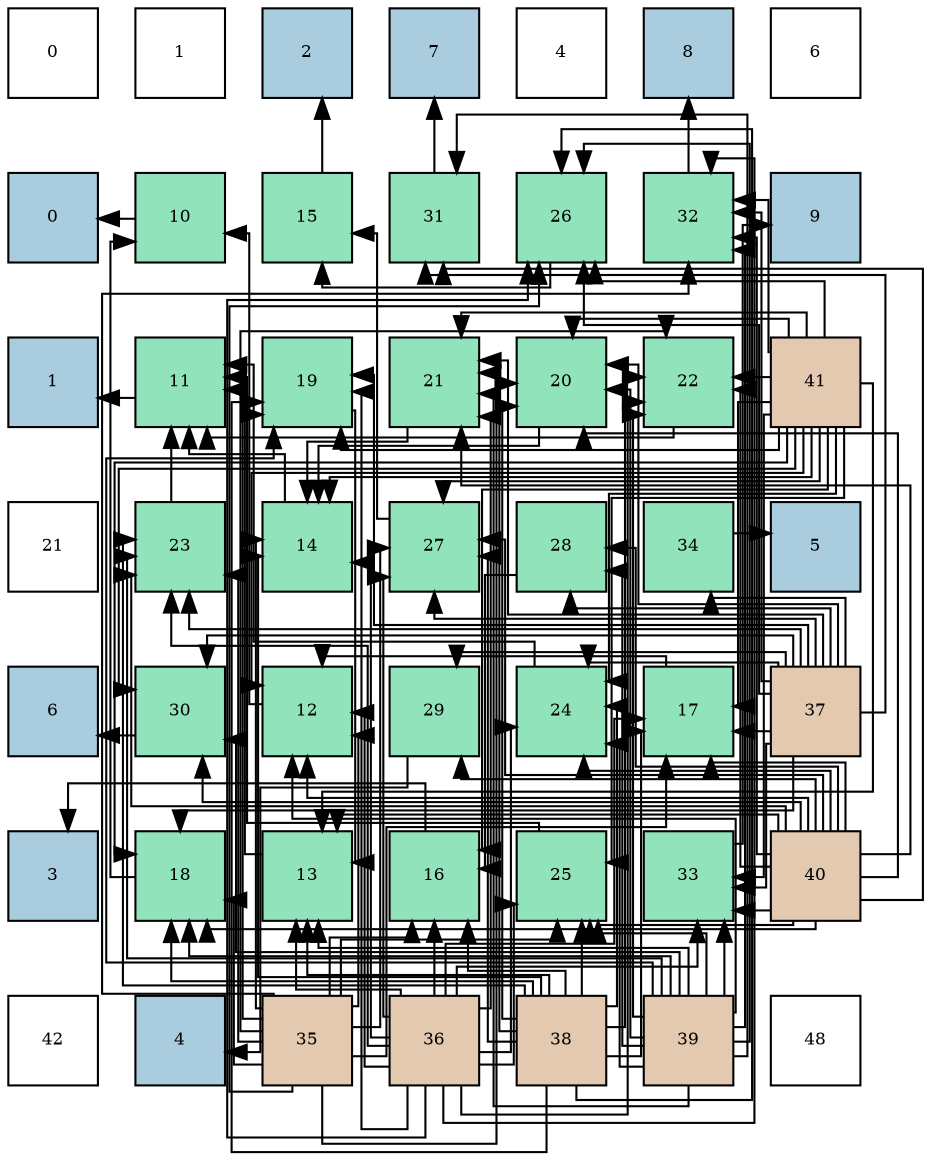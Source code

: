 digraph layout{
 rankdir=TB;
 splines=ortho;
 node [style=filled shape=square fixedsize=true width=0.6];
0[label="0", fontsize=8, fillcolor="#ffffff"];
1[label="1", fontsize=8, fillcolor="#ffffff"];
2[label="2", fontsize=8, fillcolor="#a9ccde"];
3[label="7", fontsize=8, fillcolor="#a9ccde"];
4[label="4", fontsize=8, fillcolor="#ffffff"];
5[label="8", fontsize=8, fillcolor="#a9ccde"];
6[label="6", fontsize=8, fillcolor="#ffffff"];
7[label="0", fontsize=8, fillcolor="#a9ccde"];
8[label="10", fontsize=8, fillcolor="#91e3bb"];
9[label="15", fontsize=8, fillcolor="#91e3bb"];
10[label="31", fontsize=8, fillcolor="#91e3bb"];
11[label="26", fontsize=8, fillcolor="#91e3bb"];
12[label="32", fontsize=8, fillcolor="#91e3bb"];
13[label="9", fontsize=8, fillcolor="#a9ccde"];
14[label="1", fontsize=8, fillcolor="#a9ccde"];
15[label="11", fontsize=8, fillcolor="#91e3bb"];
16[label="19", fontsize=8, fillcolor="#91e3bb"];
17[label="21", fontsize=8, fillcolor="#91e3bb"];
18[label="20", fontsize=8, fillcolor="#91e3bb"];
19[label="22", fontsize=8, fillcolor="#91e3bb"];
20[label="41", fontsize=8, fillcolor="#e3c9af"];
21[label="21", fontsize=8, fillcolor="#ffffff"];
22[label="23", fontsize=8, fillcolor="#91e3bb"];
23[label="14", fontsize=8, fillcolor="#91e3bb"];
24[label="27", fontsize=8, fillcolor="#91e3bb"];
25[label="28", fontsize=8, fillcolor="#91e3bb"];
26[label="34", fontsize=8, fillcolor="#91e3bb"];
27[label="5", fontsize=8, fillcolor="#a9ccde"];
28[label="6", fontsize=8, fillcolor="#a9ccde"];
29[label="30", fontsize=8, fillcolor="#91e3bb"];
30[label="12", fontsize=8, fillcolor="#91e3bb"];
31[label="29", fontsize=8, fillcolor="#91e3bb"];
32[label="24", fontsize=8, fillcolor="#91e3bb"];
33[label="17", fontsize=8, fillcolor="#91e3bb"];
34[label="37", fontsize=8, fillcolor="#e3c9af"];
35[label="3", fontsize=8, fillcolor="#a9ccde"];
36[label="18", fontsize=8, fillcolor="#91e3bb"];
37[label="13", fontsize=8, fillcolor="#91e3bb"];
38[label="16", fontsize=8, fillcolor="#91e3bb"];
39[label="25", fontsize=8, fillcolor="#91e3bb"];
40[label="33", fontsize=8, fillcolor="#91e3bb"];
41[label="40", fontsize=8, fillcolor="#e3c9af"];
42[label="42", fontsize=8, fillcolor="#ffffff"];
43[label="4", fontsize=8, fillcolor="#a9ccde"];
44[label="35", fontsize=8, fillcolor="#e3c9af"];
45[label="36", fontsize=8, fillcolor="#e3c9af"];
46[label="38", fontsize=8, fillcolor="#e3c9af"];
47[label="39", fontsize=8, fillcolor="#e3c9af"];
48[label="48", fontsize=8, fillcolor="#ffffff"];
edge [constraint=false, style=vis];8 -> 7;
15 -> 14;
30 -> 8;
37 -> 15;
23 -> 15;
9 -> 2;
38 -> 35;
33 -> 30;
36 -> 8;
16 -> 37;
18 -> 23;
17 -> 23;
19 -> 15;
22 -> 15;
32 -> 15;
39 -> 15;
11 -> 9;
24 -> 9;
25 -> 38;
31 -> 43;
29 -> 28;
10 -> 3;
12 -> 5;
40 -> 13;
26 -> 27;
44 -> 30;
44 -> 23;
44 -> 38;
44 -> 33;
44 -> 36;
44 -> 16;
44 -> 18;
44 -> 19;
44 -> 22;
44 -> 39;
44 -> 11;
44 -> 24;
44 -> 12;
45 -> 30;
45 -> 37;
45 -> 23;
45 -> 38;
45 -> 33;
45 -> 16;
45 -> 17;
45 -> 19;
45 -> 22;
45 -> 32;
45 -> 39;
45 -> 11;
45 -> 24;
45 -> 12;
45 -> 40;
34 -> 33;
34 -> 36;
34 -> 16;
34 -> 18;
34 -> 17;
34 -> 22;
34 -> 32;
34 -> 11;
34 -> 24;
34 -> 25;
34 -> 31;
34 -> 29;
34 -> 10;
34 -> 12;
34 -> 40;
34 -> 26;
46 -> 37;
46 -> 23;
46 -> 38;
46 -> 33;
46 -> 36;
46 -> 16;
46 -> 18;
46 -> 17;
46 -> 19;
46 -> 22;
46 -> 32;
46 -> 39;
46 -> 11;
46 -> 24;
47 -> 30;
47 -> 37;
47 -> 36;
47 -> 16;
47 -> 18;
47 -> 17;
47 -> 19;
47 -> 22;
47 -> 32;
47 -> 39;
47 -> 11;
47 -> 25;
47 -> 29;
47 -> 10;
47 -> 12;
47 -> 40;
41 -> 30;
41 -> 37;
41 -> 33;
41 -> 36;
41 -> 18;
41 -> 17;
41 -> 19;
41 -> 22;
41 -> 32;
41 -> 39;
41 -> 24;
41 -> 25;
41 -> 31;
41 -> 29;
41 -> 10;
41 -> 12;
41 -> 40;
20 -> 30;
20 -> 37;
20 -> 23;
20 -> 38;
20 -> 33;
20 -> 36;
20 -> 16;
20 -> 18;
20 -> 17;
20 -> 19;
20 -> 32;
20 -> 39;
20 -> 11;
20 -> 24;
20 -> 29;
20 -> 12;
20 -> 40;
edge [constraint=true, style=invis];
0 -> 7 -> 14 -> 21 -> 28 -> 35 -> 42;
1 -> 8 -> 15 -> 22 -> 29 -> 36 -> 43;
2 -> 9 -> 16 -> 23 -> 30 -> 37 -> 44;
3 -> 10 -> 17 -> 24 -> 31 -> 38 -> 45;
4 -> 11 -> 18 -> 25 -> 32 -> 39 -> 46;
5 -> 12 -> 19 -> 26 -> 33 -> 40 -> 47;
6 -> 13 -> 20 -> 27 -> 34 -> 41 -> 48;
rank = same {0 -> 1 -> 2 -> 3 -> 4 -> 5 -> 6};
rank = same {7 -> 8 -> 9 -> 10 -> 11 -> 12 -> 13};
rank = same {14 -> 15 -> 16 -> 17 -> 18 -> 19 -> 20};
rank = same {21 -> 22 -> 23 -> 24 -> 25 -> 26 -> 27};
rank = same {28 -> 29 -> 30 -> 31 -> 32 -> 33 -> 34};
rank = same {35 -> 36 -> 37 -> 38 -> 39 -> 40 -> 41};
rank = same {42 -> 43 -> 44 -> 45 -> 46 -> 47 -> 48};
}